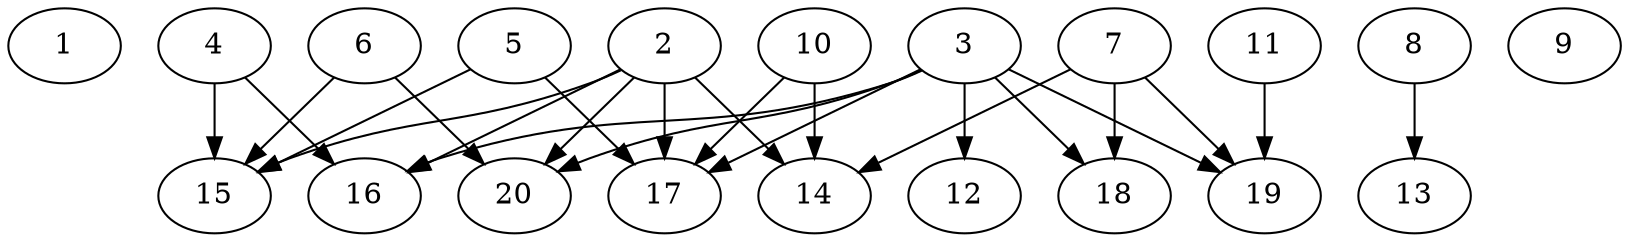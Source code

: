 // DAG automatically generated by daggen at Sat Jul 27 15:39:05 2019
// ./daggen --dot -n 20 --ccr 0.3 --fat 0.8 --regular 0.5 --density 0.4 --mindata 5242880 --maxdata 52428800 
digraph G {
  1 [size="47458987", alpha="0.04", expect_size="14237696"] 
  2 [size="148053333", alpha="0.02", expect_size="44416000"] 
  2 -> 14 [size ="44416000"]
  2 -> 15 [size ="44416000"]
  2 -> 16 [size ="44416000"]
  2 -> 17 [size ="44416000"]
  2 -> 20 [size ="44416000"]
  3 [size="162331307", alpha="0.14", expect_size="48699392"] 
  3 -> 12 [size ="48699392"]
  3 -> 16 [size ="48699392"]
  3 -> 17 [size ="48699392"]
  3 -> 18 [size ="48699392"]
  3 -> 19 [size ="48699392"]
  3 -> 20 [size ="48699392"]
  4 [size="55869440", alpha="0.17", expect_size="16760832"] 
  4 -> 15 [size ="16760832"]
  4 -> 16 [size ="16760832"]
  5 [size="49735680", alpha="0.08", expect_size="14920704"] 
  5 -> 15 [size ="14920704"]
  5 -> 17 [size ="14920704"]
  6 [size="84903253", alpha="0.02", expect_size="25470976"] 
  6 -> 15 [size ="25470976"]
  6 -> 20 [size ="25470976"]
  7 [size="56733013", alpha="0.01", expect_size="17019904"] 
  7 -> 14 [size ="17019904"]
  7 -> 18 [size ="17019904"]
  7 -> 19 [size ="17019904"]
  8 [size="168236373", alpha="0.09", expect_size="50470912"] 
  8 -> 13 [size ="50470912"]
  9 [size="137919147", alpha="0.16", expect_size="41375744"] 
  10 [size="109506560", alpha="0.10", expect_size="32851968"] 
  10 -> 14 [size ="32851968"]
  10 -> 17 [size ="32851968"]
  11 [size="20319573", alpha="0.02", expect_size="6095872"] 
  11 -> 19 [size ="6095872"]
  12 [size="48039253", alpha="0.06", expect_size="14411776"] 
  13 [size="67041280", alpha="0.00", expect_size="20112384"] 
  14 [size="19660800", alpha="0.04", expect_size="5898240"] 
  15 [size="152869547", alpha="0.08", expect_size="45860864"] 
  16 [size="55207253", alpha="0.17", expect_size="16562176"] 
  17 [size="72441173", alpha="0.07", expect_size="21732352"] 
  18 [size="78366720", alpha="0.15", expect_size="23510016"] 
  19 [size="145732267", alpha="0.11", expect_size="43719680"] 
  20 [size="115729067", alpha="0.07", expect_size="34718720"] 
}
